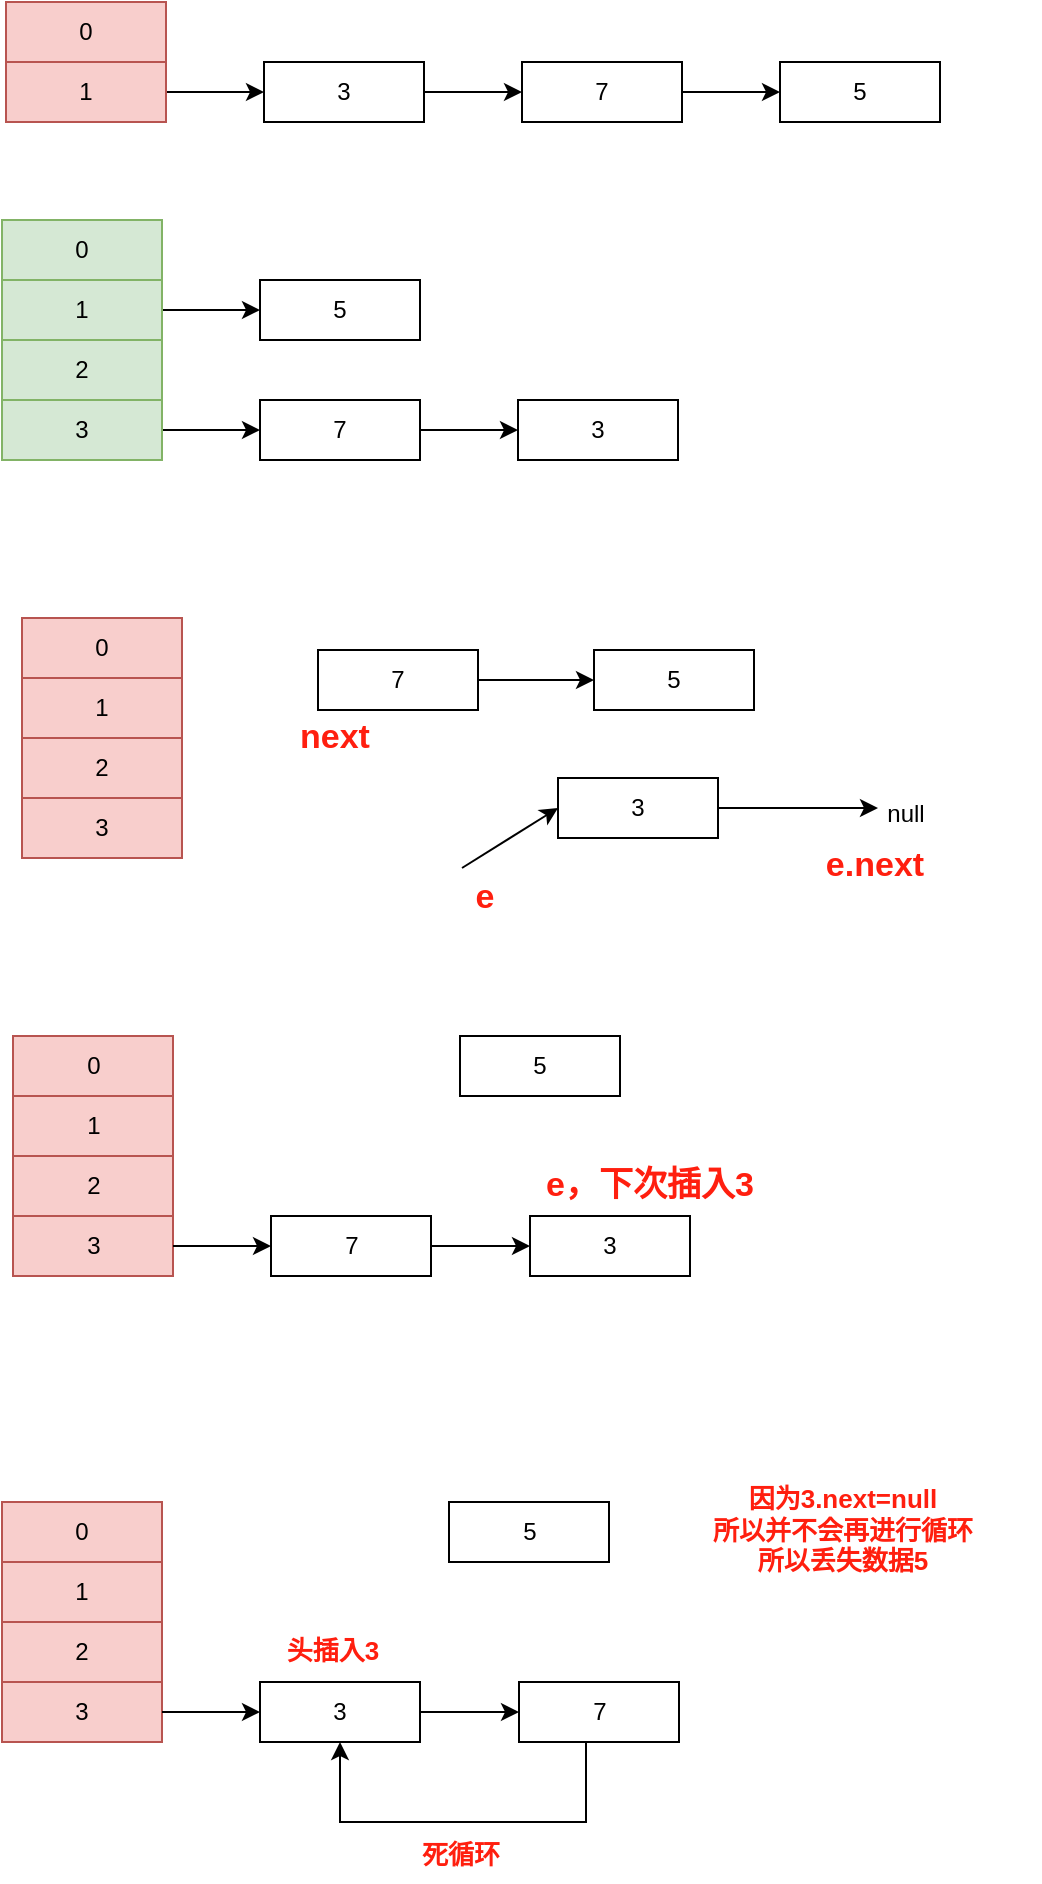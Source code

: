 <mxfile version="24.7.17">
  <diagram name="第 1 页" id="NgRn6OrfJr9LUJFWV6fN">
    <mxGraphModel dx="949" dy="502" grid="0" gridSize="10" guides="1" tooltips="1" connect="1" arrows="1" fold="1" page="1" pageScale="1" pageWidth="827" pageHeight="1169" math="0" shadow="0">
      <root>
        <mxCell id="0" />
        <mxCell id="1" parent="0" />
        <mxCell id="xe5cOUKEcp0xnVNIY3go-1" value="0" style="rounded=0;whiteSpace=wrap;html=1;fillColor=#f8cecc;strokeColor=#b85450;" vertex="1" parent="1">
          <mxGeometry x="140" y="70" width="80" height="30" as="geometry" />
        </mxCell>
        <mxCell id="xe5cOUKEcp0xnVNIY3go-5" value="" style="edgeStyle=orthogonalEdgeStyle;rounded=0;orthogonalLoop=1;jettySize=auto;html=1;" edge="1" parent="1" source="xe5cOUKEcp0xnVNIY3go-2" target="xe5cOUKEcp0xnVNIY3go-3">
          <mxGeometry relative="1" as="geometry" />
        </mxCell>
        <mxCell id="xe5cOUKEcp0xnVNIY3go-2" value="1" style="rounded=0;whiteSpace=wrap;html=1;fillColor=#f8cecc;strokeColor=#b85450;" vertex="1" parent="1">
          <mxGeometry x="140" y="100" width="80" height="30" as="geometry" />
        </mxCell>
        <mxCell id="xe5cOUKEcp0xnVNIY3go-6" value="" style="edgeStyle=orthogonalEdgeStyle;rounded=0;orthogonalLoop=1;jettySize=auto;html=1;" edge="1" parent="1" source="xe5cOUKEcp0xnVNIY3go-3" target="xe5cOUKEcp0xnVNIY3go-4">
          <mxGeometry relative="1" as="geometry" />
        </mxCell>
        <mxCell id="xe5cOUKEcp0xnVNIY3go-3" value="3" style="rounded=0;whiteSpace=wrap;html=1;" vertex="1" parent="1">
          <mxGeometry x="269" y="100" width="80" height="30" as="geometry" />
        </mxCell>
        <mxCell id="xe5cOUKEcp0xnVNIY3go-9" value="" style="edgeStyle=orthogonalEdgeStyle;rounded=0;orthogonalLoop=1;jettySize=auto;html=1;" edge="1" parent="1" source="xe5cOUKEcp0xnVNIY3go-4" target="xe5cOUKEcp0xnVNIY3go-8">
          <mxGeometry relative="1" as="geometry" />
        </mxCell>
        <mxCell id="xe5cOUKEcp0xnVNIY3go-4" value="7" style="rounded=0;whiteSpace=wrap;html=1;" vertex="1" parent="1">
          <mxGeometry x="398" y="100" width="80" height="30" as="geometry" />
        </mxCell>
        <mxCell id="xe5cOUKEcp0xnVNIY3go-8" value="5" style="rounded=0;whiteSpace=wrap;html=1;" vertex="1" parent="1">
          <mxGeometry x="527" y="100" width="80" height="30" as="geometry" />
        </mxCell>
        <mxCell id="xe5cOUKEcp0xnVNIY3go-11" value="0" style="rounded=0;whiteSpace=wrap;html=1;fillColor=#d5e8d4;strokeColor=#82b366;" vertex="1" parent="1">
          <mxGeometry x="138" y="179" width="80" height="30" as="geometry" />
        </mxCell>
        <mxCell id="xe5cOUKEcp0xnVNIY3go-12" value="" style="edgeStyle=orthogonalEdgeStyle;rounded=0;orthogonalLoop=1;jettySize=auto;html=1;" edge="1" parent="1" source="xe5cOUKEcp0xnVNIY3go-13" target="xe5cOUKEcp0xnVNIY3go-15">
          <mxGeometry relative="1" as="geometry" />
        </mxCell>
        <mxCell id="xe5cOUKEcp0xnVNIY3go-13" value="1" style="rounded=0;whiteSpace=wrap;html=1;fillColor=#d5e8d4;strokeColor=#82b366;" vertex="1" parent="1">
          <mxGeometry x="138" y="209" width="80" height="30" as="geometry" />
        </mxCell>
        <mxCell id="xe5cOUKEcp0xnVNIY3go-14" value="" style="edgeStyle=orthogonalEdgeStyle;rounded=0;orthogonalLoop=1;jettySize=auto;html=1;" edge="1" parent="1" source="xe5cOUKEcp0xnVNIY3go-20" target="xe5cOUKEcp0xnVNIY3go-17">
          <mxGeometry relative="1" as="geometry" />
        </mxCell>
        <mxCell id="xe5cOUKEcp0xnVNIY3go-15" value="5" style="rounded=0;whiteSpace=wrap;html=1;" vertex="1" parent="1">
          <mxGeometry x="267" y="209" width="80" height="30" as="geometry" />
        </mxCell>
        <mxCell id="xe5cOUKEcp0xnVNIY3go-22" value="" style="edgeStyle=orthogonalEdgeStyle;rounded=0;orthogonalLoop=1;jettySize=auto;html=1;" edge="1" parent="1" source="xe5cOUKEcp0xnVNIY3go-17" target="xe5cOUKEcp0xnVNIY3go-21">
          <mxGeometry relative="1" as="geometry" />
        </mxCell>
        <mxCell id="xe5cOUKEcp0xnVNIY3go-17" value="7" style="rounded=0;whiteSpace=wrap;html=1;" vertex="1" parent="1">
          <mxGeometry x="267" y="269" width="80" height="30" as="geometry" />
        </mxCell>
        <mxCell id="xe5cOUKEcp0xnVNIY3go-19" value="2" style="rounded=0;whiteSpace=wrap;html=1;fillColor=#d5e8d4;strokeColor=#82b366;" vertex="1" parent="1">
          <mxGeometry x="138" y="239" width="80" height="30" as="geometry" />
        </mxCell>
        <mxCell id="xe5cOUKEcp0xnVNIY3go-20" value="3" style="rounded=0;whiteSpace=wrap;html=1;fillColor=#d5e8d4;strokeColor=#82b366;" vertex="1" parent="1">
          <mxGeometry x="138" y="269" width="80" height="30" as="geometry" />
        </mxCell>
        <mxCell id="xe5cOUKEcp0xnVNIY3go-21" value="3" style="rounded=0;whiteSpace=wrap;html=1;" vertex="1" parent="1">
          <mxGeometry x="396" y="269" width="80" height="30" as="geometry" />
        </mxCell>
        <mxCell id="xe5cOUKEcp0xnVNIY3go-23" style="edgeStyle=orthogonalEdgeStyle;rounded=0;orthogonalLoop=1;jettySize=auto;html=1;exitX=0.5;exitY=1;exitDx=0;exitDy=0;" edge="1" parent="1" source="xe5cOUKEcp0xnVNIY3go-21" target="xe5cOUKEcp0xnVNIY3go-21">
          <mxGeometry relative="1" as="geometry" />
        </mxCell>
        <mxCell id="xe5cOUKEcp0xnVNIY3go-46" value="0" style="rounded=0;whiteSpace=wrap;html=1;fillColor=#f8cecc;strokeColor=#b85450;" vertex="1" parent="1">
          <mxGeometry x="148" y="378" width="80" height="30" as="geometry" />
        </mxCell>
        <mxCell id="xe5cOUKEcp0xnVNIY3go-48" value="1" style="rounded=0;whiteSpace=wrap;html=1;fillColor=#f8cecc;strokeColor=#b85450;" vertex="1" parent="1">
          <mxGeometry x="148" y="408" width="80" height="30" as="geometry" />
        </mxCell>
        <mxCell id="xe5cOUKEcp0xnVNIY3go-59" value="" style="edgeStyle=orthogonalEdgeStyle;rounded=0;orthogonalLoop=1;jettySize=auto;html=1;" edge="1" parent="1" source="xe5cOUKEcp0xnVNIY3go-50">
          <mxGeometry relative="1" as="geometry">
            <mxPoint x="576" y="473" as="targetPoint" />
          </mxGeometry>
        </mxCell>
        <mxCell id="xe5cOUKEcp0xnVNIY3go-50" value="3" style="rounded=0;whiteSpace=wrap;html=1;" vertex="1" parent="1">
          <mxGeometry x="416" y="458" width="80" height="30" as="geometry" />
        </mxCell>
        <mxCell id="xe5cOUKEcp0xnVNIY3go-51" value="" style="edgeStyle=orthogonalEdgeStyle;rounded=0;orthogonalLoop=1;jettySize=auto;html=1;" edge="1" parent="1" source="xe5cOUKEcp0xnVNIY3go-52" target="xe5cOUKEcp0xnVNIY3go-55">
          <mxGeometry relative="1" as="geometry" />
        </mxCell>
        <mxCell id="xe5cOUKEcp0xnVNIY3go-52" value="7" style="rounded=0;whiteSpace=wrap;html=1;" vertex="1" parent="1">
          <mxGeometry x="296" y="394" width="80" height="30" as="geometry" />
        </mxCell>
        <mxCell id="xe5cOUKEcp0xnVNIY3go-53" value="2" style="rounded=0;whiteSpace=wrap;html=1;fillColor=#f8cecc;strokeColor=#b85450;" vertex="1" parent="1">
          <mxGeometry x="148" y="438" width="80" height="30" as="geometry" />
        </mxCell>
        <mxCell id="xe5cOUKEcp0xnVNIY3go-54" value="3" style="rounded=0;whiteSpace=wrap;html=1;fillColor=#f8cecc;strokeColor=#b85450;" vertex="1" parent="1">
          <mxGeometry x="148" y="468" width="80" height="30" as="geometry" />
        </mxCell>
        <mxCell id="xe5cOUKEcp0xnVNIY3go-55" value="5" style="rounded=0;whiteSpace=wrap;html=1;" vertex="1" parent="1">
          <mxGeometry x="434" y="394" width="80" height="30" as="geometry" />
        </mxCell>
        <mxCell id="xe5cOUKEcp0xnVNIY3go-56" style="edgeStyle=orthogonalEdgeStyle;rounded=0;orthogonalLoop=1;jettySize=auto;html=1;exitX=0.5;exitY=1;exitDx=0;exitDy=0;" edge="1" parent="1" source="xe5cOUKEcp0xnVNIY3go-55" target="xe5cOUKEcp0xnVNIY3go-55">
          <mxGeometry relative="1" as="geometry" />
        </mxCell>
        <mxCell id="xe5cOUKEcp0xnVNIY3go-60" value="null" style="text;html=1;align=center;verticalAlign=middle;whiteSpace=wrap;rounded=0;" vertex="1" parent="1">
          <mxGeometry x="560" y="461" width="60" height="30" as="geometry" />
        </mxCell>
        <mxCell id="xe5cOUKEcp0xnVNIY3go-61" value="" style="endArrow=classic;html=1;rounded=0;entryX=0;entryY=0.5;entryDx=0;entryDy=0;" edge="1" parent="1" target="xe5cOUKEcp0xnVNIY3go-50">
          <mxGeometry width="50" height="50" relative="1" as="geometry">
            <mxPoint x="368" y="503" as="sourcePoint" />
            <mxPoint x="439" y="513" as="targetPoint" />
          </mxGeometry>
        </mxCell>
        <mxCell id="xe5cOUKEcp0xnVNIY3go-62" value="&lt;font size=&quot;1&quot; color=&quot;#ff1f0f&quot;&gt;&lt;b style=&quot;font-size: 17px;&quot;&gt;e&lt;/b&gt;&lt;/font&gt;" style="text;html=1;align=center;verticalAlign=middle;whiteSpace=wrap;rounded=0;" vertex="1" parent="1">
          <mxGeometry x="352" y="504" width="55" height="28" as="geometry" />
        </mxCell>
        <mxCell id="xe5cOUKEcp0xnVNIY3go-64" value="&lt;font size=&quot;1&quot; color=&quot;#ff1f0f&quot;&gt;&lt;b style=&quot;font-size: 17px;&quot;&gt;next&lt;/b&gt;&lt;/font&gt;" style="text;html=1;align=center;verticalAlign=middle;whiteSpace=wrap;rounded=0;" vertex="1" parent="1">
          <mxGeometry x="277" y="424" width="55" height="28" as="geometry" />
        </mxCell>
        <mxCell id="xe5cOUKEcp0xnVNIY3go-65" value="&lt;font color=&quot;#ff1f0f&quot;&gt;&lt;span style=&quot;font-size: 17px;&quot;&gt;&lt;b&gt;e.next&lt;/b&gt;&lt;/span&gt;&lt;/font&gt;" style="text;html=1;align=center;verticalAlign=middle;whiteSpace=wrap;rounded=0;" vertex="1" parent="1">
          <mxGeometry x="547" y="488" width="55" height="28" as="geometry" />
        </mxCell>
        <mxCell id="xe5cOUKEcp0xnVNIY3go-66" value="0" style="rounded=0;whiteSpace=wrap;html=1;fillColor=#f8cecc;strokeColor=#b85450;" vertex="1" parent="1">
          <mxGeometry x="143.5" y="587" width="80" height="30" as="geometry" />
        </mxCell>
        <mxCell id="xe5cOUKEcp0xnVNIY3go-67" value="1" style="rounded=0;whiteSpace=wrap;html=1;fillColor=#f8cecc;strokeColor=#b85450;" vertex="1" parent="1">
          <mxGeometry x="143.5" y="617" width="80" height="30" as="geometry" />
        </mxCell>
        <mxCell id="xe5cOUKEcp0xnVNIY3go-82" value="" style="edgeStyle=orthogonalEdgeStyle;rounded=0;orthogonalLoop=1;jettySize=auto;html=1;" edge="1" parent="1" source="xe5cOUKEcp0xnVNIY3go-69" target="xe5cOUKEcp0xnVNIY3go-81">
          <mxGeometry relative="1" as="geometry" />
        </mxCell>
        <mxCell id="xe5cOUKEcp0xnVNIY3go-69" value="7" style="rounded=0;whiteSpace=wrap;html=1;" vertex="1" parent="1">
          <mxGeometry x="272.5" y="677" width="80" height="30" as="geometry" />
        </mxCell>
        <mxCell id="xe5cOUKEcp0xnVNIY3go-72" value="2" style="rounded=0;whiteSpace=wrap;html=1;fillColor=#f8cecc;strokeColor=#b85450;" vertex="1" parent="1">
          <mxGeometry x="143.5" y="647" width="80" height="30" as="geometry" />
        </mxCell>
        <mxCell id="xe5cOUKEcp0xnVNIY3go-73" value="3" style="rounded=0;whiteSpace=wrap;html=1;fillColor=#f8cecc;strokeColor=#b85450;" vertex="1" parent="1">
          <mxGeometry x="143.5" y="677" width="80" height="30" as="geometry" />
        </mxCell>
        <mxCell id="xe5cOUKEcp0xnVNIY3go-75" style="edgeStyle=orthogonalEdgeStyle;rounded=0;orthogonalLoop=1;jettySize=auto;html=1;exitX=0.5;exitY=1;exitDx=0;exitDy=0;" edge="1" parent="1">
          <mxGeometry relative="1" as="geometry">
            <mxPoint x="392" y="617" as="sourcePoint" />
            <mxPoint x="392" y="617" as="targetPoint" />
          </mxGeometry>
        </mxCell>
        <mxCell id="xe5cOUKEcp0xnVNIY3go-77" value="" style="endArrow=classic;html=1;rounded=0;entryX=0;entryY=0.5;entryDx=0;entryDy=0;exitX=1;exitY=0.5;exitDx=0;exitDy=0;" edge="1" parent="1" target="xe5cOUKEcp0xnVNIY3go-69" source="xe5cOUKEcp0xnVNIY3go-73">
          <mxGeometry width="50" height="50" relative="1" as="geometry">
            <mxPoint x="363.5" y="712" as="sourcePoint" />
            <mxPoint x="434.5" y="722" as="targetPoint" />
          </mxGeometry>
        </mxCell>
        <mxCell id="xe5cOUKEcp0xnVNIY3go-79" value="&lt;font color=&quot;#ff1f0f&quot;&gt;&lt;span style=&quot;font-size: 17px;&quot;&gt;&lt;b&gt;e，下次插入3&lt;/b&gt;&lt;/span&gt;&lt;/font&gt;" style="text;html=1;align=center;verticalAlign=middle;whiteSpace=wrap;rounded=0;" vertex="1" parent="1">
          <mxGeometry x="402" y="648" width="120" height="28" as="geometry" />
        </mxCell>
        <mxCell id="xe5cOUKEcp0xnVNIY3go-81" value="3" style="rounded=0;whiteSpace=wrap;html=1;" vertex="1" parent="1">
          <mxGeometry x="402" y="677" width="80" height="30" as="geometry" />
        </mxCell>
        <mxCell id="xe5cOUKEcp0xnVNIY3go-83" value="5" style="rounded=0;whiteSpace=wrap;html=1;" vertex="1" parent="1">
          <mxGeometry x="367" y="587" width="80" height="30" as="geometry" />
        </mxCell>
        <mxCell id="xe5cOUKEcp0xnVNIY3go-84" value="0" style="rounded=0;whiteSpace=wrap;html=1;fillColor=#f8cecc;strokeColor=#b85450;" vertex="1" parent="1">
          <mxGeometry x="138" y="820" width="80" height="30" as="geometry" />
        </mxCell>
        <mxCell id="xe5cOUKEcp0xnVNIY3go-85" value="1" style="rounded=0;whiteSpace=wrap;html=1;fillColor=#f8cecc;strokeColor=#b85450;" vertex="1" parent="1">
          <mxGeometry x="138" y="850" width="80" height="30" as="geometry" />
        </mxCell>
        <mxCell id="xe5cOUKEcp0xnVNIY3go-86" value="" style="edgeStyle=orthogonalEdgeStyle;rounded=0;orthogonalLoop=1;jettySize=auto;html=1;" edge="1" parent="1" source="xe5cOUKEcp0xnVNIY3go-87" target="xe5cOUKEcp0xnVNIY3go-93">
          <mxGeometry relative="1" as="geometry" />
        </mxCell>
        <mxCell id="xe5cOUKEcp0xnVNIY3go-87" value="3" style="rounded=0;whiteSpace=wrap;html=1;" vertex="1" parent="1">
          <mxGeometry x="267" y="910" width="80" height="30" as="geometry" />
        </mxCell>
        <mxCell id="xe5cOUKEcp0xnVNIY3go-88" value="2" style="rounded=0;whiteSpace=wrap;html=1;fillColor=#f8cecc;strokeColor=#b85450;" vertex="1" parent="1">
          <mxGeometry x="138" y="880" width="80" height="30" as="geometry" />
        </mxCell>
        <mxCell id="xe5cOUKEcp0xnVNIY3go-89" value="3" style="rounded=0;whiteSpace=wrap;html=1;fillColor=#f8cecc;strokeColor=#b85450;" vertex="1" parent="1">
          <mxGeometry x="138" y="910" width="80" height="30" as="geometry" />
        </mxCell>
        <mxCell id="xe5cOUKEcp0xnVNIY3go-90" style="edgeStyle=orthogonalEdgeStyle;rounded=0;orthogonalLoop=1;jettySize=auto;html=1;exitX=0.5;exitY=1;exitDx=0;exitDy=0;" edge="1" parent="1">
          <mxGeometry relative="1" as="geometry">
            <mxPoint x="386.5" y="850" as="sourcePoint" />
            <mxPoint x="386.5" y="850" as="targetPoint" />
          </mxGeometry>
        </mxCell>
        <mxCell id="xe5cOUKEcp0xnVNIY3go-91" value="" style="endArrow=classic;html=1;rounded=0;entryX=0;entryY=0.5;entryDx=0;entryDy=0;exitX=1;exitY=0.5;exitDx=0;exitDy=0;" edge="1" parent="1" source="xe5cOUKEcp0xnVNIY3go-89" target="xe5cOUKEcp0xnVNIY3go-87">
          <mxGeometry width="50" height="50" relative="1" as="geometry">
            <mxPoint x="358" y="945" as="sourcePoint" />
            <mxPoint x="429" y="955" as="targetPoint" />
          </mxGeometry>
        </mxCell>
        <mxCell id="xe5cOUKEcp0xnVNIY3go-92" value="&lt;font style=&quot;font-size: 13px;&quot; color=&quot;#ff1f0f&quot;&gt;&lt;b&gt;因为3.next=null&lt;/b&gt;&lt;/font&gt;&lt;div style=&quot;font-size: 13px;&quot;&gt;&lt;font color=&quot;#ff1f0f&quot;&gt;&lt;b&gt;所以并不会再进行循环&lt;/b&gt;&lt;/font&gt;&lt;/div&gt;&lt;div style=&quot;font-size: 13px;&quot;&gt;&lt;font color=&quot;#ff1f0f&quot;&gt;&lt;b&gt;所以丢失数据5&lt;/b&gt;&lt;/font&gt;&lt;/div&gt;" style="text;html=1;align=center;verticalAlign=middle;whiteSpace=wrap;rounded=0;" vertex="1" parent="1">
          <mxGeometry x="460" y="820" width="197" height="28" as="geometry" />
        </mxCell>
        <mxCell id="xe5cOUKEcp0xnVNIY3go-96" value="" style="edgeStyle=orthogonalEdgeStyle;rounded=0;orthogonalLoop=1;jettySize=auto;html=1;entryX=0.5;entryY=1;entryDx=0;entryDy=0;" edge="1" parent="1" source="xe5cOUKEcp0xnVNIY3go-93" target="xe5cOUKEcp0xnVNIY3go-87">
          <mxGeometry relative="1" as="geometry">
            <mxPoint x="436.5" y="1020" as="targetPoint" />
            <Array as="points">
              <mxPoint x="430" y="980" />
              <mxPoint x="307" y="980" />
            </Array>
          </mxGeometry>
        </mxCell>
        <mxCell id="xe5cOUKEcp0xnVNIY3go-93" value="7" style="rounded=0;whiteSpace=wrap;html=1;" vertex="1" parent="1">
          <mxGeometry x="396.5" y="910" width="80" height="30" as="geometry" />
        </mxCell>
        <mxCell id="xe5cOUKEcp0xnVNIY3go-94" value="5" style="rounded=0;whiteSpace=wrap;html=1;" vertex="1" parent="1">
          <mxGeometry x="361.5" y="820" width="80" height="30" as="geometry" />
        </mxCell>
        <mxCell id="xe5cOUKEcp0xnVNIY3go-97" value="&lt;font color=&quot;#ff1f0f&quot;&gt;&lt;span style=&quot;font-size: 13px;&quot;&gt;&lt;b&gt;死循环&lt;/b&gt;&lt;/span&gt;&lt;/font&gt;" style="text;html=1;align=center;verticalAlign=middle;whiteSpace=wrap;rounded=0;" vertex="1" parent="1">
          <mxGeometry x="269" y="982" width="197" height="28" as="geometry" />
        </mxCell>
        <mxCell id="xe5cOUKEcp0xnVNIY3go-98" value="&lt;font color=&quot;#ff1f0f&quot;&gt;&lt;span style=&quot;font-size: 13px;&quot;&gt;&lt;b&gt;头插入3&lt;/b&gt;&lt;/span&gt;&lt;/font&gt;" style="text;html=1;align=center;verticalAlign=middle;whiteSpace=wrap;rounded=0;" vertex="1" parent="1">
          <mxGeometry x="205" y="880" width="197" height="28" as="geometry" />
        </mxCell>
      </root>
    </mxGraphModel>
  </diagram>
</mxfile>
